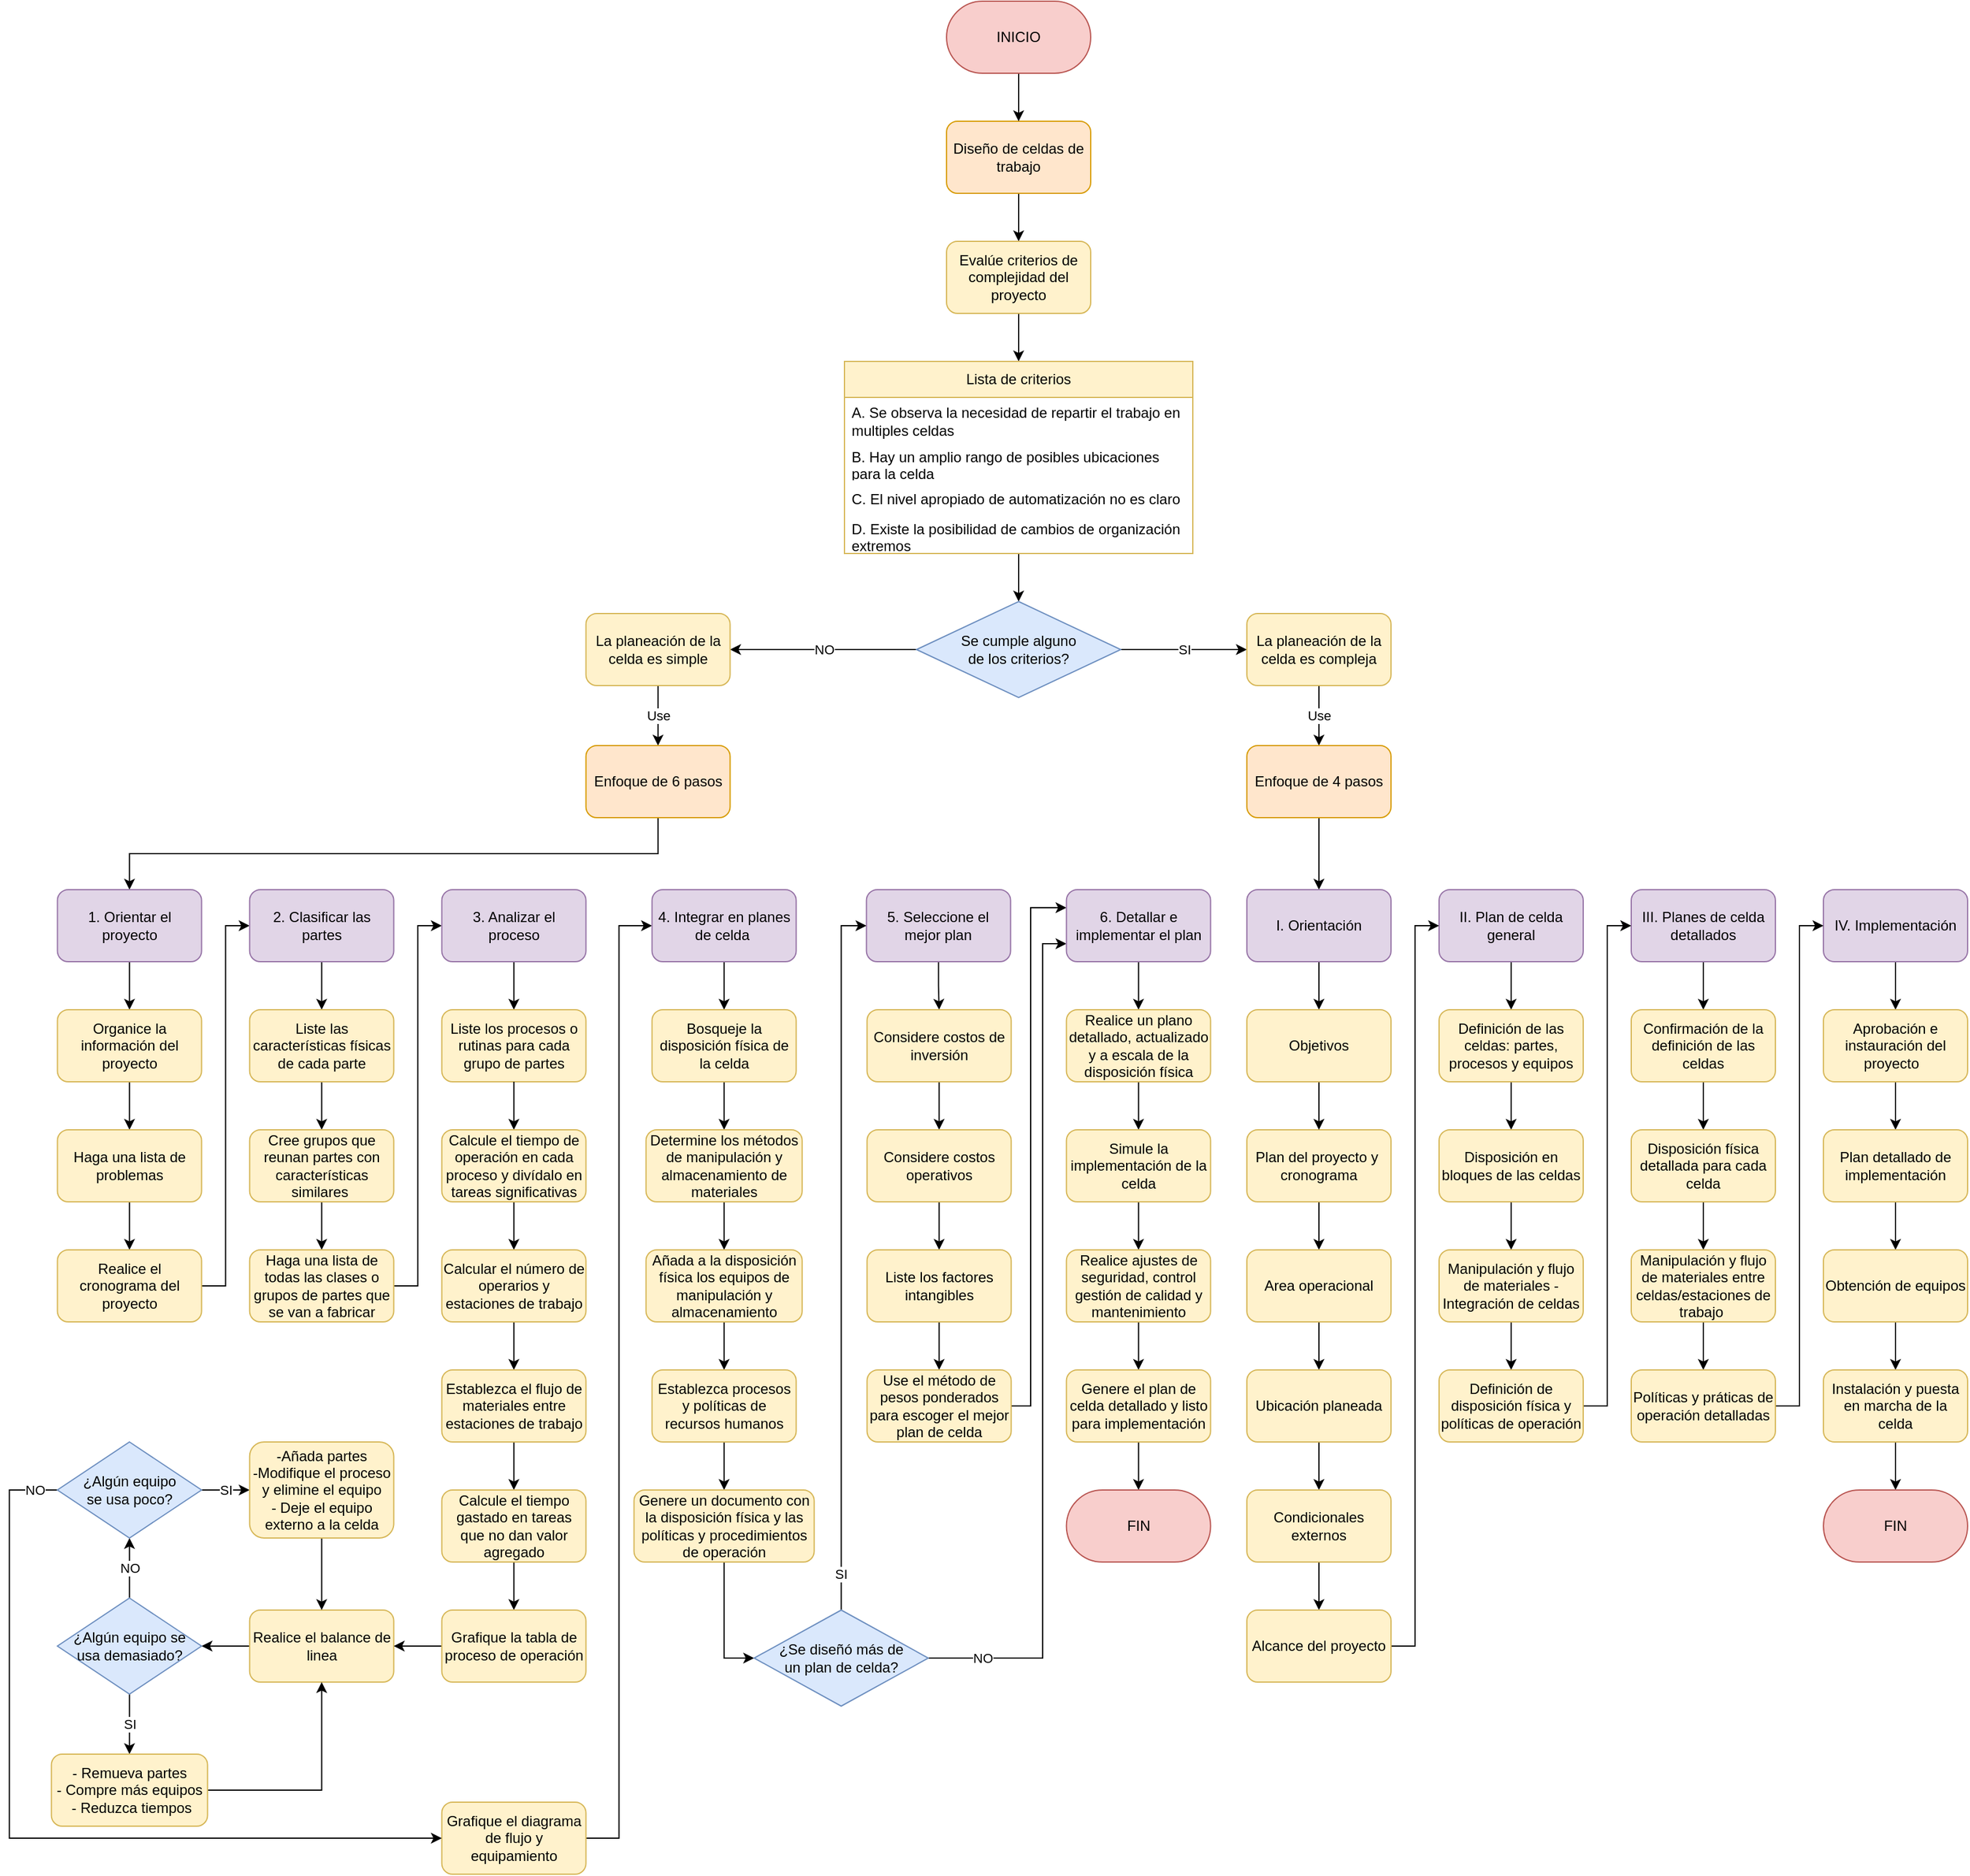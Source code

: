 <mxfile version="21.0.6" type="device"><diagram name="Página-1" id="BaXPqXV0YbZ2VAWERmrh"><mxGraphModel dx="2736" dy="2209" grid="1" gridSize="10" guides="1" tooltips="1" connect="1" arrows="1" fold="1" page="1" pageScale="1" pageWidth="827" pageHeight="1169" math="0" shadow="0"><root><mxCell id="0"/><mxCell id="1" parent="0"/><mxCell id="8aEs4Xe5mgo9QTxWwuup-3" value="" style="edgeStyle=orthogonalEdgeStyle;rounded=0;orthogonalLoop=1;jettySize=auto;html=1;" edge="1" parent="1" source="8aEs4Xe5mgo9QTxWwuup-1" target="8aEs4Xe5mgo9QTxWwuup-2"><mxGeometry relative="1" as="geometry"/></mxCell><mxCell id="8aEs4Xe5mgo9QTxWwuup-1" value="Diseño de celdas de trabajo" style="rounded=1;whiteSpace=wrap;html=1;fillColor=#ffe6cc;strokeColor=#d79b00;" vertex="1" parent="1"><mxGeometry x="370" y="40" width="120" height="60" as="geometry"/></mxCell><mxCell id="8aEs4Xe5mgo9QTxWwuup-9" style="edgeStyle=orthogonalEdgeStyle;rounded=0;orthogonalLoop=1;jettySize=auto;html=1;exitX=0.5;exitY=1;exitDx=0;exitDy=0;entryX=0.5;entryY=0;entryDx=0;entryDy=0;" edge="1" parent="1" source="8aEs4Xe5mgo9QTxWwuup-2" target="8aEs4Xe5mgo9QTxWwuup-4"><mxGeometry relative="1" as="geometry"/></mxCell><mxCell id="8aEs4Xe5mgo9QTxWwuup-2" value="Evalúe criterios de complejidad del proyecto" style="rounded=1;whiteSpace=wrap;html=1;fillColor=#fff2cc;strokeColor=#d6b656;" vertex="1" parent="1"><mxGeometry x="370" y="140" width="120" height="60" as="geometry"/></mxCell><mxCell id="8aEs4Xe5mgo9QTxWwuup-14" value="" style="edgeStyle=orthogonalEdgeStyle;rounded=0;orthogonalLoop=1;jettySize=auto;html=1;" edge="1" parent="1" source="8aEs4Xe5mgo9QTxWwuup-4" target="8aEs4Xe5mgo9QTxWwuup-13"><mxGeometry relative="1" as="geometry"/></mxCell><mxCell id="8aEs4Xe5mgo9QTxWwuup-4" value="Lista de criterios" style="swimlane;fontStyle=0;childLayout=stackLayout;horizontal=1;startSize=30;horizontalStack=0;resizeParent=1;resizeParentMax=0;resizeLast=0;collapsible=1;marginBottom=0;whiteSpace=wrap;html=1;fillColor=#fff2cc;strokeColor=#d6b656;" vertex="1" parent="1"><mxGeometry x="285" y="240" width="290" height="160" as="geometry"/></mxCell><mxCell id="8aEs4Xe5mgo9QTxWwuup-5" value="A. Se observa la necesidad de repartir el trabajo en multiples celdas&amp;nbsp;" style="text;strokeColor=none;fillColor=none;align=left;verticalAlign=middle;spacingLeft=4;spacingRight=4;overflow=hidden;points=[[0,0.5],[1,0.5]];portConstraint=eastwest;rotatable=0;whiteSpace=wrap;html=1;" vertex="1" parent="8aEs4Xe5mgo9QTxWwuup-4"><mxGeometry y="30" width="290" height="40" as="geometry"/></mxCell><mxCell id="8aEs4Xe5mgo9QTxWwuup-6" value="B. Hay un amplio rango de posibles ubicaciones para la celda" style="text;strokeColor=none;fillColor=none;align=left;verticalAlign=middle;spacingLeft=4;spacingRight=4;overflow=hidden;points=[[0,0.5],[1,0.5]];portConstraint=eastwest;rotatable=0;whiteSpace=wrap;html=1;" vertex="1" parent="8aEs4Xe5mgo9QTxWwuup-4"><mxGeometry y="70" width="290" height="30" as="geometry"/></mxCell><mxCell id="8aEs4Xe5mgo9QTxWwuup-7" value="C. El nivel apropiado de automatización no es claro" style="text;strokeColor=none;fillColor=none;align=left;verticalAlign=middle;spacingLeft=4;spacingRight=4;overflow=hidden;points=[[0,0.5],[1,0.5]];portConstraint=eastwest;rotatable=0;whiteSpace=wrap;html=1;" vertex="1" parent="8aEs4Xe5mgo9QTxWwuup-4"><mxGeometry y="100" width="290" height="30" as="geometry"/></mxCell><mxCell id="8aEs4Xe5mgo9QTxWwuup-10" value="D. Existe la posibilidad de cambios de organización extremos" style="text;strokeColor=none;fillColor=none;align=left;verticalAlign=middle;spacingLeft=4;spacingRight=4;overflow=hidden;points=[[0,0.5],[1,0.5]];portConstraint=eastwest;rotatable=0;whiteSpace=wrap;html=1;" vertex="1" parent="8aEs4Xe5mgo9QTxWwuup-4"><mxGeometry y="130" width="290" height="30" as="geometry"/></mxCell><mxCell id="8aEs4Xe5mgo9QTxWwuup-17" value="NO" style="edgeStyle=orthogonalEdgeStyle;rounded=0;orthogonalLoop=1;jettySize=auto;html=1;" edge="1" parent="1" source="8aEs4Xe5mgo9QTxWwuup-13" target="8aEs4Xe5mgo9QTxWwuup-16"><mxGeometry relative="1" as="geometry"/></mxCell><mxCell id="8aEs4Xe5mgo9QTxWwuup-21" value="SI" style="edgeStyle=orthogonalEdgeStyle;rounded=0;orthogonalLoop=1;jettySize=auto;html=1;" edge="1" parent="1" source="8aEs4Xe5mgo9QTxWwuup-13" target="8aEs4Xe5mgo9QTxWwuup-20"><mxGeometry relative="1" as="geometry"/></mxCell><mxCell id="8aEs4Xe5mgo9QTxWwuup-13" value="Se cumple alguno &lt;br&gt;de los criterios?" style="rhombus;whiteSpace=wrap;html=1;fontStyle=0;startSize=30;fillColor=#dae8fc;strokeColor=#6c8ebf;" vertex="1" parent="1"><mxGeometry x="345" y="440" width="170" height="80" as="geometry"/></mxCell><mxCell id="8aEs4Xe5mgo9QTxWwuup-19" value="Use" style="edgeStyle=orthogonalEdgeStyle;rounded=0;orthogonalLoop=1;jettySize=auto;html=1;" edge="1" parent="1" source="8aEs4Xe5mgo9QTxWwuup-16" target="8aEs4Xe5mgo9QTxWwuup-18"><mxGeometry relative="1" as="geometry"/></mxCell><mxCell id="8aEs4Xe5mgo9QTxWwuup-16" value="La planeación de la celda es simple" style="rounded=1;whiteSpace=wrap;html=1;fontStyle=0;startSize=30;fillColor=#fff2cc;strokeColor=#d6b656;" vertex="1" parent="1"><mxGeometry x="69.8" y="450" width="120" height="60" as="geometry"/></mxCell><mxCell id="8aEs4Xe5mgo9QTxWwuup-25" value="" style="edgeStyle=orthogonalEdgeStyle;rounded=0;orthogonalLoop=1;jettySize=auto;html=1;exitX=0.5;exitY=1;exitDx=0;exitDy=0;" edge="1" parent="1" source="8aEs4Xe5mgo9QTxWwuup-18" target="8aEs4Xe5mgo9QTxWwuup-24"><mxGeometry relative="1" as="geometry"/></mxCell><mxCell id="8aEs4Xe5mgo9QTxWwuup-18" value="Enfoque de 6 pasos" style="rounded=1;whiteSpace=wrap;html=1;fontStyle=0;startSize=30;fillColor=#ffe6cc;strokeColor=#d79b00;" vertex="1" parent="1"><mxGeometry x="69.8" y="560" width="120" height="60" as="geometry"/></mxCell><mxCell id="8aEs4Xe5mgo9QTxWwuup-23" value="Use" style="edgeStyle=orthogonalEdgeStyle;rounded=0;orthogonalLoop=1;jettySize=auto;html=1;" edge="1" parent="1" source="8aEs4Xe5mgo9QTxWwuup-20" target="8aEs4Xe5mgo9QTxWwuup-22"><mxGeometry relative="1" as="geometry"/></mxCell><mxCell id="8aEs4Xe5mgo9QTxWwuup-20" value="La planeación de la celda es compleja" style="rounded=1;whiteSpace=wrap;html=1;fontStyle=0;startSize=30;fillColor=#fff2cc;strokeColor=#d6b656;" vertex="1" parent="1"><mxGeometry x="620" y="450" width="120" height="60" as="geometry"/></mxCell><mxCell id="8aEs4Xe5mgo9QTxWwuup-178" value="" style="edgeStyle=orthogonalEdgeStyle;rounded=0;orthogonalLoop=1;jettySize=auto;html=1;" edge="1" parent="1" source="8aEs4Xe5mgo9QTxWwuup-22" target="8aEs4Xe5mgo9QTxWwuup-132"><mxGeometry relative="1" as="geometry"/></mxCell><mxCell id="8aEs4Xe5mgo9QTxWwuup-22" value="Enfoque de 4 pasos" style="whiteSpace=wrap;html=1;rounded=1;fontStyle=0;startSize=30;fillColor=#ffe6cc;strokeColor=#d79b00;" vertex="1" parent="1"><mxGeometry x="620" y="560" width="120" height="60" as="geometry"/></mxCell><mxCell id="8aEs4Xe5mgo9QTxWwuup-35" value="" style="edgeStyle=orthogonalEdgeStyle;rounded=0;orthogonalLoop=1;jettySize=auto;html=1;" edge="1" parent="1" source="8aEs4Xe5mgo9QTxWwuup-24" target="8aEs4Xe5mgo9QTxWwuup-34"><mxGeometry relative="1" as="geometry"/></mxCell><mxCell id="8aEs4Xe5mgo9QTxWwuup-24" value="1. Orientar el proyecto" style="rounded=1;whiteSpace=wrap;html=1;fontStyle=0;startSize=30;fillColor=#e1d5e7;strokeColor=#9673a6;" vertex="1" parent="1"><mxGeometry x="-370.2" y="680" width="120" height="60" as="geometry"/></mxCell><mxCell id="8aEs4Xe5mgo9QTxWwuup-37" value="" style="edgeStyle=orthogonalEdgeStyle;rounded=0;orthogonalLoop=1;jettySize=auto;html=1;" edge="1" parent="1" source="8aEs4Xe5mgo9QTxWwuup-34" target="8aEs4Xe5mgo9QTxWwuup-36"><mxGeometry relative="1" as="geometry"/></mxCell><mxCell id="8aEs4Xe5mgo9QTxWwuup-34" value="Organice la información del proyecto" style="whiteSpace=wrap;html=1;rounded=1;fontStyle=0;startSize=30;fillColor=#fff2cc;strokeColor=#d6b656;" vertex="1" parent="1"><mxGeometry x="-370.2" y="780" width="120" height="60" as="geometry"/></mxCell><mxCell id="8aEs4Xe5mgo9QTxWwuup-41" value="" style="edgeStyle=orthogonalEdgeStyle;rounded=0;orthogonalLoop=1;jettySize=auto;html=1;" edge="1" parent="1" source="8aEs4Xe5mgo9QTxWwuup-36" target="8aEs4Xe5mgo9QTxWwuup-40"><mxGeometry relative="1" as="geometry"/></mxCell><mxCell id="8aEs4Xe5mgo9QTxWwuup-36" value="Haga una lista de problemas" style="whiteSpace=wrap;html=1;rounded=1;fontStyle=0;startSize=30;fillColor=#fff2cc;strokeColor=#d6b656;" vertex="1" parent="1"><mxGeometry x="-370.2" y="880" width="120" height="60" as="geometry"/></mxCell><mxCell id="8aEs4Xe5mgo9QTxWwuup-45" value="" style="edgeStyle=orthogonalEdgeStyle;rounded=0;orthogonalLoop=1;jettySize=auto;html=1;entryX=0;entryY=0.5;entryDx=0;entryDy=0;" edge="1" parent="1" source="8aEs4Xe5mgo9QTxWwuup-40" target="8aEs4Xe5mgo9QTxWwuup-44"><mxGeometry relative="1" as="geometry"/></mxCell><mxCell id="8aEs4Xe5mgo9QTxWwuup-40" value="Realice el cronograma del proyecto" style="whiteSpace=wrap;html=1;rounded=1;fontStyle=0;startSize=30;fillColor=#fff2cc;strokeColor=#d6b656;" vertex="1" parent="1"><mxGeometry x="-370.2" y="980" width="120" height="60" as="geometry"/></mxCell><mxCell id="8aEs4Xe5mgo9QTxWwuup-47" value="" style="edgeStyle=orthogonalEdgeStyle;rounded=0;orthogonalLoop=1;jettySize=auto;html=1;" edge="1" parent="1" source="8aEs4Xe5mgo9QTxWwuup-44" target="8aEs4Xe5mgo9QTxWwuup-46"><mxGeometry relative="1" as="geometry"/></mxCell><mxCell id="8aEs4Xe5mgo9QTxWwuup-44" value="2. Clasificar las partes" style="whiteSpace=wrap;html=1;rounded=1;fontStyle=0;startSize=30;fillColor=#e1d5e7;strokeColor=#9673a6;" vertex="1" parent="1"><mxGeometry x="-210.2" y="680" width="120" height="60" as="geometry"/></mxCell><mxCell id="8aEs4Xe5mgo9QTxWwuup-54" value="" style="edgeStyle=orthogonalEdgeStyle;rounded=0;orthogonalLoop=1;jettySize=auto;html=1;" edge="1" parent="1" source="8aEs4Xe5mgo9QTxWwuup-46" target="8aEs4Xe5mgo9QTxWwuup-53"><mxGeometry relative="1" as="geometry"/></mxCell><mxCell id="8aEs4Xe5mgo9QTxWwuup-46" value="Liste las características físicas de cada parte" style="whiteSpace=wrap;html=1;rounded=1;fontStyle=0;startSize=30;fillColor=#fff2cc;strokeColor=#d6b656;" vertex="1" parent="1"><mxGeometry x="-210.2" y="780" width="120" height="60" as="geometry"/></mxCell><mxCell id="8aEs4Xe5mgo9QTxWwuup-56" value="" style="edgeStyle=orthogonalEdgeStyle;rounded=0;orthogonalLoop=1;jettySize=auto;html=1;" edge="1" parent="1" source="8aEs4Xe5mgo9QTxWwuup-53" target="8aEs4Xe5mgo9QTxWwuup-55"><mxGeometry relative="1" as="geometry"/></mxCell><mxCell id="8aEs4Xe5mgo9QTxWwuup-53" value="Cree grupos que reunan partes con características similares&amp;nbsp;" style="whiteSpace=wrap;html=1;rounded=1;fontStyle=0;startSize=30;fillColor=#fff2cc;strokeColor=#d6b656;" vertex="1" parent="1"><mxGeometry x="-210.2" y="880" width="120" height="60" as="geometry"/></mxCell><mxCell id="8aEs4Xe5mgo9QTxWwuup-58" value="" style="edgeStyle=orthogonalEdgeStyle;rounded=0;orthogonalLoop=1;jettySize=auto;html=1;entryX=0;entryY=0.5;entryDx=0;entryDy=0;" edge="1" parent="1" source="8aEs4Xe5mgo9QTxWwuup-55" target="8aEs4Xe5mgo9QTxWwuup-57"><mxGeometry relative="1" as="geometry"/></mxCell><mxCell id="8aEs4Xe5mgo9QTxWwuup-55" value="Haga una lista de todas las clases o grupos de partes que se van a fabricar" style="whiteSpace=wrap;html=1;rounded=1;fontStyle=0;startSize=30;fillColor=#fff2cc;strokeColor=#d6b656;" vertex="1" parent="1"><mxGeometry x="-210.2" y="980" width="120" height="60" as="geometry"/></mxCell><mxCell id="8aEs4Xe5mgo9QTxWwuup-60" value="" style="edgeStyle=orthogonalEdgeStyle;rounded=0;orthogonalLoop=1;jettySize=auto;html=1;" edge="1" parent="1" source="8aEs4Xe5mgo9QTxWwuup-57" target="8aEs4Xe5mgo9QTxWwuup-59"><mxGeometry relative="1" as="geometry"/></mxCell><mxCell id="8aEs4Xe5mgo9QTxWwuup-57" value="3. Analizar el &lt;br&gt;proceso" style="whiteSpace=wrap;html=1;rounded=1;fontStyle=0;startSize=30;fillColor=#e1d5e7;strokeColor=#9673a6;" vertex="1" parent="1"><mxGeometry x="-50.2" y="680" width="120" height="60" as="geometry"/></mxCell><mxCell id="8aEs4Xe5mgo9QTxWwuup-59" value="Liste los procesos o rutinas para cada grupo de partes" style="whiteSpace=wrap;html=1;rounded=1;fontStyle=0;startSize=30;fillColor=#fff2cc;strokeColor=#d6b656;" vertex="1" parent="1"><mxGeometry x="-50.2" y="780" width="120" height="60" as="geometry"/></mxCell><mxCell id="8aEs4Xe5mgo9QTxWwuup-64" value="" style="edgeStyle=orthogonalEdgeStyle;rounded=0;orthogonalLoop=1;jettySize=auto;html=1;exitX=0.5;exitY=1;exitDx=0;exitDy=0;" edge="1" parent="1" source="8aEs4Xe5mgo9QTxWwuup-59" target="8aEs4Xe5mgo9QTxWwuup-63"><mxGeometry relative="1" as="geometry"><mxPoint x="9.8" y="940" as="sourcePoint"/></mxGeometry></mxCell><mxCell id="8aEs4Xe5mgo9QTxWwuup-66" value="" style="edgeStyle=orthogonalEdgeStyle;rounded=0;orthogonalLoop=1;jettySize=auto;html=1;" edge="1" parent="1" source="8aEs4Xe5mgo9QTxWwuup-63" target="8aEs4Xe5mgo9QTxWwuup-65"><mxGeometry relative="1" as="geometry"/></mxCell><mxCell id="8aEs4Xe5mgo9QTxWwuup-63" value="Calcule el tiempo de operación en cada proceso y divídalo en tareas significativas" style="whiteSpace=wrap;html=1;rounded=1;fontStyle=0;startSize=30;fillColor=#fff2cc;strokeColor=#d6b656;" vertex="1" parent="1"><mxGeometry x="-50.2" y="880" width="120" height="60" as="geometry"/></mxCell><mxCell id="8aEs4Xe5mgo9QTxWwuup-68" value="" style="edgeStyle=orthogonalEdgeStyle;rounded=0;orthogonalLoop=1;jettySize=auto;html=1;" edge="1" parent="1" source="8aEs4Xe5mgo9QTxWwuup-65" target="8aEs4Xe5mgo9QTxWwuup-67"><mxGeometry relative="1" as="geometry"/></mxCell><mxCell id="8aEs4Xe5mgo9QTxWwuup-65" value="Calcular el número de operarios y estaciones de trabajo" style="whiteSpace=wrap;html=1;rounded=1;fontStyle=0;startSize=30;fillColor=#fff2cc;strokeColor=#d6b656;" vertex="1" parent="1"><mxGeometry x="-50.2" y="980" width="120" height="60" as="geometry"/></mxCell><mxCell id="8aEs4Xe5mgo9QTxWwuup-70" value="" style="edgeStyle=orthogonalEdgeStyle;rounded=0;orthogonalLoop=1;jettySize=auto;html=1;" edge="1" parent="1" source="8aEs4Xe5mgo9QTxWwuup-67" target="8aEs4Xe5mgo9QTxWwuup-69"><mxGeometry relative="1" as="geometry"/></mxCell><mxCell id="8aEs4Xe5mgo9QTxWwuup-67" value="Establezca el flujo de materiales entre estaciones de trabajo" style="whiteSpace=wrap;html=1;rounded=1;fontStyle=0;startSize=30;fillColor=#fff2cc;strokeColor=#d6b656;" vertex="1" parent="1"><mxGeometry x="-50.2" y="1080" width="120" height="60" as="geometry"/></mxCell><mxCell id="8aEs4Xe5mgo9QTxWwuup-77" value="" style="edgeStyle=orthogonalEdgeStyle;rounded=0;orthogonalLoop=1;jettySize=auto;html=1;" edge="1" parent="1" source="8aEs4Xe5mgo9QTxWwuup-69" target="8aEs4Xe5mgo9QTxWwuup-76"><mxGeometry relative="1" as="geometry"/></mxCell><mxCell id="8aEs4Xe5mgo9QTxWwuup-69" value="Calcule el tiempo gastado en tareas que no dan valor agregado" style="whiteSpace=wrap;html=1;rounded=1;fontStyle=0;startSize=30;fillColor=#fff2cc;strokeColor=#d6b656;" vertex="1" parent="1"><mxGeometry x="-50.2" y="1180" width="120" height="60" as="geometry"/></mxCell><mxCell id="8aEs4Xe5mgo9QTxWwuup-82" value="" style="edgeStyle=orthogonalEdgeStyle;rounded=0;orthogonalLoop=1;jettySize=auto;html=1;" edge="1" parent="1" source="8aEs4Xe5mgo9QTxWwuup-71" target="8aEs4Xe5mgo9QTxWwuup-81"><mxGeometry relative="1" as="geometry"/></mxCell><mxCell id="8aEs4Xe5mgo9QTxWwuup-71" value="Realice el balance de linea" style="whiteSpace=wrap;html=1;rounded=1;fontStyle=0;startSize=30;fillColor=#fff2cc;strokeColor=#d6b656;" vertex="1" parent="1"><mxGeometry x="-210.2" y="1280" width="120" height="60" as="geometry"/></mxCell><mxCell id="8aEs4Xe5mgo9QTxWwuup-80" value="" style="edgeStyle=orthogonalEdgeStyle;rounded=0;orthogonalLoop=1;jettySize=auto;html=1;entryX=0;entryY=0.5;entryDx=0;entryDy=0;" edge="1" parent="1" source="8aEs4Xe5mgo9QTxWwuup-73" target="8aEs4Xe5mgo9QTxWwuup-79"><mxGeometry relative="1" as="geometry"/></mxCell><mxCell id="8aEs4Xe5mgo9QTxWwuup-73" value="Grafique el diagrama de flujo y equipamiento" style="whiteSpace=wrap;html=1;rounded=1;fontStyle=0;startSize=30;fillColor=#fff2cc;strokeColor=#d6b656;" vertex="1" parent="1"><mxGeometry x="-50.2" y="1440" width="120" height="60" as="geometry"/></mxCell><mxCell id="8aEs4Xe5mgo9QTxWwuup-78" value="" style="edgeStyle=orthogonalEdgeStyle;rounded=0;orthogonalLoop=1;jettySize=auto;html=1;" edge="1" parent="1" source="8aEs4Xe5mgo9QTxWwuup-76" target="8aEs4Xe5mgo9QTxWwuup-71"><mxGeometry relative="1" as="geometry"/></mxCell><mxCell id="8aEs4Xe5mgo9QTxWwuup-76" value="Grafique la tabla de proceso de operación" style="whiteSpace=wrap;html=1;rounded=1;fontStyle=0;startSize=30;fillColor=#fff2cc;strokeColor=#d6b656;" vertex="1" parent="1"><mxGeometry x="-50.2" y="1280" width="120" height="60" as="geometry"/></mxCell><mxCell id="8aEs4Xe5mgo9QTxWwuup-95" value="" style="edgeStyle=orthogonalEdgeStyle;rounded=0;orthogonalLoop=1;jettySize=auto;html=1;" edge="1" parent="1" source="8aEs4Xe5mgo9QTxWwuup-79" target="8aEs4Xe5mgo9QTxWwuup-94"><mxGeometry relative="1" as="geometry"/></mxCell><mxCell id="8aEs4Xe5mgo9QTxWwuup-79" value="4. Integrar en planes de celda&amp;nbsp;" style="whiteSpace=wrap;html=1;rounded=1;fontStyle=0;startSize=30;fillColor=#e1d5e7;strokeColor=#9673a6;" vertex="1" parent="1"><mxGeometry x="124.8" y="680" width="120" height="60" as="geometry"/></mxCell><mxCell id="8aEs4Xe5mgo9QTxWwuup-87" value="SI" style="edgeStyle=orthogonalEdgeStyle;rounded=0;orthogonalLoop=1;jettySize=auto;html=1;" edge="1" parent="1" source="8aEs4Xe5mgo9QTxWwuup-81" target="8aEs4Xe5mgo9QTxWwuup-86"><mxGeometry relative="1" as="geometry"/></mxCell><mxCell id="8aEs4Xe5mgo9QTxWwuup-89" value="NO" style="edgeStyle=orthogonalEdgeStyle;rounded=0;orthogonalLoop=1;jettySize=auto;html=1;" edge="1" parent="1" source="8aEs4Xe5mgo9QTxWwuup-81" target="8aEs4Xe5mgo9QTxWwuup-83"><mxGeometry relative="1" as="geometry"/></mxCell><mxCell id="8aEs4Xe5mgo9QTxWwuup-81" value="¿Algún equipo se &lt;br&gt;usa demasiado?" style="rhombus;whiteSpace=wrap;html=1;fillColor=#dae8fc;strokeColor=#6c8ebf;" vertex="1" parent="1"><mxGeometry x="-370.2" y="1270" width="120" height="80" as="geometry"/></mxCell><mxCell id="8aEs4Xe5mgo9QTxWwuup-91" value="SI" style="edgeStyle=orthogonalEdgeStyle;rounded=0;orthogonalLoop=1;jettySize=auto;html=1;" edge="1" parent="1" source="8aEs4Xe5mgo9QTxWwuup-83" target="8aEs4Xe5mgo9QTxWwuup-90"><mxGeometry relative="1" as="geometry"/></mxCell><mxCell id="8aEs4Xe5mgo9QTxWwuup-93" value="NO" style="edgeStyle=orthogonalEdgeStyle;rounded=0;orthogonalLoop=1;jettySize=auto;html=1;exitX=0;exitY=0.5;exitDx=0;exitDy=0;entryX=0;entryY=0.5;entryDx=0;entryDy=0;" edge="1" parent="1" source="8aEs4Xe5mgo9QTxWwuup-83" target="8aEs4Xe5mgo9QTxWwuup-73"><mxGeometry x="-0.945" relative="1" as="geometry"><mxPoint x="-140.2" y="1510" as="targetPoint"/><Array as="points"><mxPoint x="-410.2" y="1180"/><mxPoint x="-410.2" y="1470"/></Array><mxPoint as="offset"/></mxGeometry></mxCell><mxCell id="8aEs4Xe5mgo9QTxWwuup-83" value="¿Algún equipo &lt;br&gt;se usa poco?" style="rhombus;whiteSpace=wrap;html=1;fillColor=#dae8fc;strokeColor=#6c8ebf;" vertex="1" parent="1"><mxGeometry x="-370.2" y="1140" width="120" height="80" as="geometry"/></mxCell><mxCell id="8aEs4Xe5mgo9QTxWwuup-88" style="edgeStyle=orthogonalEdgeStyle;rounded=0;orthogonalLoop=1;jettySize=auto;html=1;exitX=1;exitY=0.5;exitDx=0;exitDy=0;entryX=0.5;entryY=1;entryDx=0;entryDy=0;" edge="1" parent="1" source="8aEs4Xe5mgo9QTxWwuup-86" target="8aEs4Xe5mgo9QTxWwuup-71"><mxGeometry relative="1" as="geometry"/></mxCell><mxCell id="8aEs4Xe5mgo9QTxWwuup-86" value="- Remueva partes&lt;br&gt;- Compre más equipos&lt;br&gt;&amp;nbsp;- Reduzca tiempos" style="rounded=1;whiteSpace=wrap;html=1;fillColor=#fff2cc;strokeColor=#d6b656;" vertex="1" parent="1"><mxGeometry x="-375.2" y="1400" width="130" height="60" as="geometry"/></mxCell><mxCell id="8aEs4Xe5mgo9QTxWwuup-92" value="" style="edgeStyle=orthogonalEdgeStyle;rounded=0;orthogonalLoop=1;jettySize=auto;html=1;" edge="1" parent="1" source="8aEs4Xe5mgo9QTxWwuup-90" target="8aEs4Xe5mgo9QTxWwuup-71"><mxGeometry relative="1" as="geometry"/></mxCell><mxCell id="8aEs4Xe5mgo9QTxWwuup-90" value="-Añada partes&lt;br&gt;-Modifique el proceso y elimine el equipo&lt;br&gt;- Deje el equipo externo a la celda" style="rounded=1;whiteSpace=wrap;html=1;fillColor=#fff2cc;strokeColor=#d6b656;" vertex="1" parent="1"><mxGeometry x="-210.2" y="1140" width="120" height="80" as="geometry"/></mxCell><mxCell id="8aEs4Xe5mgo9QTxWwuup-97" value="" style="edgeStyle=orthogonalEdgeStyle;rounded=0;orthogonalLoop=1;jettySize=auto;html=1;" edge="1" parent="1" source="8aEs4Xe5mgo9QTxWwuup-94" target="8aEs4Xe5mgo9QTxWwuup-96"><mxGeometry relative="1" as="geometry"/></mxCell><mxCell id="8aEs4Xe5mgo9QTxWwuup-94" value="Bosqueje la disposición física de la celda" style="whiteSpace=wrap;html=1;rounded=1;fontStyle=0;startSize=30;fillColor=#fff2cc;strokeColor=#d6b656;" vertex="1" parent="1"><mxGeometry x="124.8" y="780" width="120" height="60" as="geometry"/></mxCell><mxCell id="8aEs4Xe5mgo9QTxWwuup-99" value="" style="edgeStyle=orthogonalEdgeStyle;rounded=0;orthogonalLoop=1;jettySize=auto;html=1;" edge="1" parent="1" source="8aEs4Xe5mgo9QTxWwuup-96" target="8aEs4Xe5mgo9QTxWwuup-98"><mxGeometry relative="1" as="geometry"/></mxCell><mxCell id="8aEs4Xe5mgo9QTxWwuup-96" value="Determine los métodos de manipulación y almacenamiento de materiales" style="whiteSpace=wrap;html=1;rounded=1;fontStyle=0;startSize=30;fillColor=#fff2cc;strokeColor=#d6b656;" vertex="1" parent="1"><mxGeometry x="119.8" y="880" width="130" height="60" as="geometry"/></mxCell><mxCell id="8aEs4Xe5mgo9QTxWwuup-101" value="" style="edgeStyle=orthogonalEdgeStyle;rounded=0;orthogonalLoop=1;jettySize=auto;html=1;" edge="1" parent="1" source="8aEs4Xe5mgo9QTxWwuup-98" target="8aEs4Xe5mgo9QTxWwuup-100"><mxGeometry relative="1" as="geometry"/></mxCell><mxCell id="8aEs4Xe5mgo9QTxWwuup-98" value="Añada a la disposición física los equipos de manipulación y almacenamiento" style="whiteSpace=wrap;html=1;rounded=1;fontStyle=0;startSize=30;fillColor=#fff2cc;strokeColor=#d6b656;" vertex="1" parent="1"><mxGeometry x="119.8" y="980" width="130" height="60" as="geometry"/></mxCell><mxCell id="8aEs4Xe5mgo9QTxWwuup-103" value="" style="edgeStyle=orthogonalEdgeStyle;rounded=0;orthogonalLoop=1;jettySize=auto;html=1;" edge="1" parent="1" source="8aEs4Xe5mgo9QTxWwuup-100" target="8aEs4Xe5mgo9QTxWwuup-102"><mxGeometry relative="1" as="geometry"/></mxCell><mxCell id="8aEs4Xe5mgo9QTxWwuup-100" value="Establezca procesos y políticas de recursos humanos" style="rounded=1;whiteSpace=wrap;html=1;fontStyle=0;startSize=30;fillColor=#fff2cc;strokeColor=#d6b656;" vertex="1" parent="1"><mxGeometry x="124.8" y="1080" width="120" height="60" as="geometry"/></mxCell><mxCell id="8aEs4Xe5mgo9QTxWwuup-109" value="" style="edgeStyle=orthogonalEdgeStyle;rounded=0;orthogonalLoop=1;jettySize=auto;html=1;entryX=0;entryY=0.5;entryDx=0;entryDy=0;" edge="1" parent="1" source="8aEs4Xe5mgo9QTxWwuup-102" target="8aEs4Xe5mgo9QTxWwuup-108"><mxGeometry relative="1" as="geometry"/></mxCell><mxCell id="8aEs4Xe5mgo9QTxWwuup-102" value="Genere un documento con la disposición física y las políticas y procedimientos de operación" style="rounded=1;whiteSpace=wrap;html=1;fontStyle=0;startSize=30;fillColor=#fff2cc;strokeColor=#d6b656;" vertex="1" parent="1"><mxGeometry x="109.8" y="1180" width="150" height="60" as="geometry"/></mxCell><mxCell id="8aEs4Xe5mgo9QTxWwuup-107" value="" style="edgeStyle=orthogonalEdgeStyle;rounded=0;orthogonalLoop=1;jettySize=auto;html=1;" edge="1" parent="1" source="8aEs4Xe5mgo9QTxWwuup-104" target="8aEs4Xe5mgo9QTxWwuup-106"><mxGeometry relative="1" as="geometry"/></mxCell><mxCell id="8aEs4Xe5mgo9QTxWwuup-104" value="5. Seleccione el mejor plan" style="whiteSpace=wrap;html=1;rounded=1;fontStyle=0;startSize=30;fillColor=#e1d5e7;strokeColor=#9673a6;" vertex="1" parent="1"><mxGeometry x="303.3" y="680" width="120" height="60" as="geometry"/></mxCell><mxCell id="8aEs4Xe5mgo9QTxWwuup-113" value="" style="edgeStyle=orthogonalEdgeStyle;rounded=0;orthogonalLoop=1;jettySize=auto;html=1;" edge="1" parent="1" source="8aEs4Xe5mgo9QTxWwuup-106" target="8aEs4Xe5mgo9QTxWwuup-112"><mxGeometry relative="1" as="geometry"/></mxCell><mxCell id="8aEs4Xe5mgo9QTxWwuup-106" value="Considere costos de inversión" style="whiteSpace=wrap;html=1;rounded=1;fontStyle=0;startSize=30;fillColor=#fff2cc;strokeColor=#d6b656;" vertex="1" parent="1"><mxGeometry x="303.8" y="780" width="120" height="60" as="geometry"/></mxCell><mxCell id="8aEs4Xe5mgo9QTxWwuup-111" value="SI" style="edgeStyle=orthogonalEdgeStyle;rounded=0;orthogonalLoop=1;jettySize=auto;html=1;exitX=0.5;exitY=0;exitDx=0;exitDy=0;entryX=0;entryY=0.5;entryDx=0;entryDy=0;" edge="1" parent="1" source="8aEs4Xe5mgo9QTxWwuup-108" target="8aEs4Xe5mgo9QTxWwuup-104"><mxGeometry x="-0.898" relative="1" as="geometry"><mxPoint as="offset"/></mxGeometry></mxCell><mxCell id="8aEs4Xe5mgo9QTxWwuup-179" value="NO" style="edgeStyle=orthogonalEdgeStyle;rounded=0;orthogonalLoop=1;jettySize=auto;html=1;exitX=1;exitY=0.5;exitDx=0;exitDy=0;entryX=0;entryY=0.75;entryDx=0;entryDy=0;" edge="1" parent="1" source="8aEs4Xe5mgo9QTxWwuup-108" target="8aEs4Xe5mgo9QTxWwuup-118"><mxGeometry x="-0.873" relative="1" as="geometry"><Array as="points"><mxPoint x="450" y="1320"/><mxPoint x="450" y="725"/></Array><mxPoint as="offset"/></mxGeometry></mxCell><mxCell id="8aEs4Xe5mgo9QTxWwuup-108" value="¿Se diseñó más de &lt;br&gt;un plan de celda?" style="rhombus;whiteSpace=wrap;html=1;fillColor=#dae8fc;strokeColor=#6c8ebf;" vertex="1" parent="1"><mxGeometry x="209.8" y="1280" width="145" height="80" as="geometry"/></mxCell><mxCell id="8aEs4Xe5mgo9QTxWwuup-115" value="" style="edgeStyle=orthogonalEdgeStyle;rounded=0;orthogonalLoop=1;jettySize=auto;html=1;" edge="1" parent="1" source="8aEs4Xe5mgo9QTxWwuup-112" target="8aEs4Xe5mgo9QTxWwuup-114"><mxGeometry relative="1" as="geometry"/></mxCell><mxCell id="8aEs4Xe5mgo9QTxWwuup-112" value="Considere costos operativos" style="rounded=1;whiteSpace=wrap;html=1;fontStyle=0;startSize=30;fillColor=#fff2cc;strokeColor=#d6b656;" vertex="1" parent="1"><mxGeometry x="303.8" y="880" width="120" height="60" as="geometry"/></mxCell><mxCell id="8aEs4Xe5mgo9QTxWwuup-117" value="" style="edgeStyle=orthogonalEdgeStyle;rounded=0;orthogonalLoop=1;jettySize=auto;html=1;" edge="1" parent="1" source="8aEs4Xe5mgo9QTxWwuup-114" target="8aEs4Xe5mgo9QTxWwuup-116"><mxGeometry relative="1" as="geometry"/></mxCell><mxCell id="8aEs4Xe5mgo9QTxWwuup-114" value="Liste los factores intangibles" style="rounded=1;whiteSpace=wrap;html=1;fontStyle=0;startSize=30;fillColor=#fff2cc;strokeColor=#d6b656;" vertex="1" parent="1"><mxGeometry x="303.8" y="980" width="120" height="60" as="geometry"/></mxCell><mxCell id="8aEs4Xe5mgo9QTxWwuup-119" value="" style="edgeStyle=orthogonalEdgeStyle;rounded=0;orthogonalLoop=1;jettySize=auto;html=1;entryX=0;entryY=0.25;entryDx=0;entryDy=0;" edge="1" parent="1" source="8aEs4Xe5mgo9QTxWwuup-116" target="8aEs4Xe5mgo9QTxWwuup-118"><mxGeometry relative="1" as="geometry"><Array as="points"><mxPoint x="440" y="1110"/><mxPoint x="440" y="695"/></Array></mxGeometry></mxCell><mxCell id="8aEs4Xe5mgo9QTxWwuup-116" value="Use el método de pesos ponderados para escoger el mejor plan de celda" style="rounded=1;whiteSpace=wrap;html=1;fontStyle=0;startSize=30;fillColor=#fff2cc;strokeColor=#d6b656;" vertex="1" parent="1"><mxGeometry x="303.8" y="1080" width="120" height="60" as="geometry"/></mxCell><mxCell id="8aEs4Xe5mgo9QTxWwuup-121" value="" style="edgeStyle=orthogonalEdgeStyle;rounded=0;orthogonalLoop=1;jettySize=auto;html=1;" edge="1" parent="1" source="8aEs4Xe5mgo9QTxWwuup-118" target="8aEs4Xe5mgo9QTxWwuup-120"><mxGeometry relative="1" as="geometry"/></mxCell><mxCell id="8aEs4Xe5mgo9QTxWwuup-118" value="6. Detallar e implementar el plan" style="whiteSpace=wrap;html=1;rounded=1;fontStyle=0;startSize=30;fillColor=#e1d5e7;strokeColor=#9673a6;" vertex="1" parent="1"><mxGeometry x="469.8" y="680" width="120" height="60" as="geometry"/></mxCell><mxCell id="8aEs4Xe5mgo9QTxWwuup-123" value="" style="edgeStyle=orthogonalEdgeStyle;rounded=0;orthogonalLoop=1;jettySize=auto;html=1;" edge="1" parent="1" source="8aEs4Xe5mgo9QTxWwuup-120" target="8aEs4Xe5mgo9QTxWwuup-122"><mxGeometry relative="1" as="geometry"/></mxCell><mxCell id="8aEs4Xe5mgo9QTxWwuup-120" value="Realice un plano detallado, actualizado y a escala de la disposición física" style="rounded=1;whiteSpace=wrap;html=1;fontStyle=0;startSize=30;fillColor=#fff2cc;strokeColor=#d6b656;" vertex="1" parent="1"><mxGeometry x="469.8" y="780" width="120" height="60" as="geometry"/></mxCell><mxCell id="8aEs4Xe5mgo9QTxWwuup-125" value="" style="edgeStyle=orthogonalEdgeStyle;rounded=0;orthogonalLoop=1;jettySize=auto;html=1;" edge="1" parent="1" source="8aEs4Xe5mgo9QTxWwuup-122" target="8aEs4Xe5mgo9QTxWwuup-124"><mxGeometry relative="1" as="geometry"/></mxCell><mxCell id="8aEs4Xe5mgo9QTxWwuup-122" value="Simule la implementación de la celda" style="rounded=1;whiteSpace=wrap;html=1;fontStyle=0;startSize=30;fillColor=#fff2cc;strokeColor=#d6b656;" vertex="1" parent="1"><mxGeometry x="469.8" y="880" width="120" height="60" as="geometry"/></mxCell><mxCell id="8aEs4Xe5mgo9QTxWwuup-127" value="" style="edgeStyle=orthogonalEdgeStyle;rounded=0;orthogonalLoop=1;jettySize=auto;html=1;" edge="1" parent="1" source="8aEs4Xe5mgo9QTxWwuup-124" target="8aEs4Xe5mgo9QTxWwuup-126"><mxGeometry relative="1" as="geometry"/></mxCell><mxCell id="8aEs4Xe5mgo9QTxWwuup-124" value="Realice ajustes de seguridad, control gestión de calidad y mantenimiento" style="rounded=1;whiteSpace=wrap;html=1;fontStyle=0;startSize=30;fillColor=#fff2cc;strokeColor=#d6b656;" vertex="1" parent="1"><mxGeometry x="469.8" y="980" width="120" height="60" as="geometry"/></mxCell><mxCell id="8aEs4Xe5mgo9QTxWwuup-131" value="" style="edgeStyle=orthogonalEdgeStyle;rounded=0;orthogonalLoop=1;jettySize=auto;html=1;" edge="1" parent="1" source="8aEs4Xe5mgo9QTxWwuup-126" target="8aEs4Xe5mgo9QTxWwuup-130"><mxGeometry relative="1" as="geometry"/></mxCell><mxCell id="8aEs4Xe5mgo9QTxWwuup-126" value="Genere el plan de celda detallado y listo para implementación" style="whiteSpace=wrap;html=1;rounded=1;fontStyle=0;startSize=30;fillColor=#fff2cc;strokeColor=#d6b656;" vertex="1" parent="1"><mxGeometry x="469.8" y="1080" width="120" height="60" as="geometry"/></mxCell><mxCell id="8aEs4Xe5mgo9QTxWwuup-129" value="" style="edgeStyle=orthogonalEdgeStyle;rounded=0;orthogonalLoop=1;jettySize=auto;html=1;" edge="1" parent="1" source="8aEs4Xe5mgo9QTxWwuup-128" target="8aEs4Xe5mgo9QTxWwuup-1"><mxGeometry relative="1" as="geometry"/></mxCell><mxCell id="8aEs4Xe5mgo9QTxWwuup-128" value="INICIO" style="rounded=1;whiteSpace=wrap;html=1;arcSize=50;fillColor=#f8cecc;strokeColor=#b85450;" vertex="1" parent="1"><mxGeometry x="370" y="-60" width="120" height="60" as="geometry"/></mxCell><mxCell id="8aEs4Xe5mgo9QTxWwuup-130" value="FIN" style="rounded=1;whiteSpace=wrap;html=1;arcSize=50;fillColor=#f8cecc;strokeColor=#b85450;" vertex="1" parent="1"><mxGeometry x="469.8" y="1180" width="120" height="60" as="geometry"/></mxCell><mxCell id="8aEs4Xe5mgo9QTxWwuup-141" value="" style="edgeStyle=orthogonalEdgeStyle;rounded=0;orthogonalLoop=1;jettySize=auto;html=1;" edge="1" parent="1" source="8aEs4Xe5mgo9QTxWwuup-132" target="8aEs4Xe5mgo9QTxWwuup-140"><mxGeometry relative="1" as="geometry"/></mxCell><mxCell id="8aEs4Xe5mgo9QTxWwuup-132" value="I. Orientación" style="rounded=1;whiteSpace=wrap;html=1;fillColor=#e1d5e7;strokeColor=#9673a6;" vertex="1" parent="1"><mxGeometry x="620" y="680" width="120" height="60" as="geometry"/></mxCell><mxCell id="8aEs4Xe5mgo9QTxWwuup-160" value="" style="edgeStyle=orthogonalEdgeStyle;rounded=0;orthogonalLoop=1;jettySize=auto;html=1;" edge="1" parent="1" source="8aEs4Xe5mgo9QTxWwuup-133" target="8aEs4Xe5mgo9QTxWwuup-159"><mxGeometry relative="1" as="geometry"/></mxCell><mxCell id="8aEs4Xe5mgo9QTxWwuup-133" value="III. Planes de celda detallados" style="rounded=1;whiteSpace=wrap;html=1;fillColor=#e1d5e7;strokeColor=#9673a6;" vertex="1" parent="1"><mxGeometry x="940" y="680" width="120" height="60" as="geometry"/></mxCell><mxCell id="8aEs4Xe5mgo9QTxWwuup-151" value="" style="edgeStyle=orthogonalEdgeStyle;rounded=0;orthogonalLoop=1;jettySize=auto;html=1;" edge="1" parent="1" source="8aEs4Xe5mgo9QTxWwuup-134" target="8aEs4Xe5mgo9QTxWwuup-150"><mxGeometry relative="1" as="geometry"/></mxCell><mxCell id="8aEs4Xe5mgo9QTxWwuup-134" value="II. Plan de celda general" style="rounded=1;whiteSpace=wrap;html=1;fillColor=#e1d5e7;strokeColor=#9673a6;" vertex="1" parent="1"><mxGeometry x="780" y="680" width="120" height="60" as="geometry"/></mxCell><mxCell id="8aEs4Xe5mgo9QTxWwuup-169" value="" style="edgeStyle=orthogonalEdgeStyle;rounded=0;orthogonalLoop=1;jettySize=auto;html=1;" edge="1" parent="1" source="8aEs4Xe5mgo9QTxWwuup-135" target="8aEs4Xe5mgo9QTxWwuup-168"><mxGeometry relative="1" as="geometry"/></mxCell><mxCell id="8aEs4Xe5mgo9QTxWwuup-135" value="IV. Implementación" style="rounded=1;whiteSpace=wrap;html=1;fillColor=#e1d5e7;strokeColor=#9673a6;" vertex="1" parent="1"><mxGeometry x="1100" y="680" width="120" height="60" as="geometry"/></mxCell><mxCell id="8aEs4Xe5mgo9QTxWwuup-139" value="" style="edgeStyle=orthogonalEdgeStyle;rounded=0;orthogonalLoop=1;jettySize=auto;html=1;" edge="1" parent="1" source="8aEs4Xe5mgo9QTxWwuup-136" target="8aEs4Xe5mgo9QTxWwuup-138"><mxGeometry relative="1" as="geometry"/></mxCell><mxCell id="8aEs4Xe5mgo9QTxWwuup-136" value="Plan del proyecto y&amp;nbsp; cronograma" style="whiteSpace=wrap;html=1;rounded=1;fillColor=#fff2cc;strokeColor=#d6b656;" vertex="1" parent="1"><mxGeometry x="620" y="880" width="120" height="60" as="geometry"/></mxCell><mxCell id="8aEs4Xe5mgo9QTxWwuup-144" value="" style="edgeStyle=orthogonalEdgeStyle;rounded=0;orthogonalLoop=1;jettySize=auto;html=1;" edge="1" parent="1" source="8aEs4Xe5mgo9QTxWwuup-138" target="8aEs4Xe5mgo9QTxWwuup-143"><mxGeometry relative="1" as="geometry"/></mxCell><mxCell id="8aEs4Xe5mgo9QTxWwuup-138" value="Area operacional" style="whiteSpace=wrap;html=1;rounded=1;fillColor=#fff2cc;strokeColor=#d6b656;" vertex="1" parent="1"><mxGeometry x="620" y="980" width="120" height="60" as="geometry"/></mxCell><mxCell id="8aEs4Xe5mgo9QTxWwuup-142" value="" style="edgeStyle=orthogonalEdgeStyle;rounded=0;orthogonalLoop=1;jettySize=auto;html=1;" edge="1" parent="1" source="8aEs4Xe5mgo9QTxWwuup-140" target="8aEs4Xe5mgo9QTxWwuup-136"><mxGeometry relative="1" as="geometry"/></mxCell><mxCell id="8aEs4Xe5mgo9QTxWwuup-140" value="Objetivos" style="rounded=1;whiteSpace=wrap;html=1;fillColor=#fff2cc;strokeColor=#d6b656;" vertex="1" parent="1"><mxGeometry x="620" y="780" width="120" height="60" as="geometry"/></mxCell><mxCell id="8aEs4Xe5mgo9QTxWwuup-146" value="" style="edgeStyle=orthogonalEdgeStyle;rounded=0;orthogonalLoop=1;jettySize=auto;html=1;" edge="1" parent="1" source="8aEs4Xe5mgo9QTxWwuup-143" target="8aEs4Xe5mgo9QTxWwuup-145"><mxGeometry relative="1" as="geometry"/></mxCell><mxCell id="8aEs4Xe5mgo9QTxWwuup-143" value="Ubicación planeada" style="rounded=1;whiteSpace=wrap;html=1;fillColor=#fff2cc;strokeColor=#d6b656;" vertex="1" parent="1"><mxGeometry x="620" y="1080" width="120" height="60" as="geometry"/></mxCell><mxCell id="8aEs4Xe5mgo9QTxWwuup-148" value="" style="edgeStyle=orthogonalEdgeStyle;rounded=0;orthogonalLoop=1;jettySize=auto;html=1;" edge="1" parent="1" source="8aEs4Xe5mgo9QTxWwuup-145" target="8aEs4Xe5mgo9QTxWwuup-147"><mxGeometry relative="1" as="geometry"/></mxCell><mxCell id="8aEs4Xe5mgo9QTxWwuup-145" value="Condicionales externos" style="whiteSpace=wrap;html=1;rounded=1;fillColor=#fff2cc;strokeColor=#d6b656;" vertex="1" parent="1"><mxGeometry x="620" y="1180" width="120" height="60" as="geometry"/></mxCell><mxCell id="8aEs4Xe5mgo9QTxWwuup-149" style="edgeStyle=orthogonalEdgeStyle;rounded=0;orthogonalLoop=1;jettySize=auto;html=1;exitX=1;exitY=0.5;exitDx=0;exitDy=0;entryX=0;entryY=0.5;entryDx=0;entryDy=0;" edge="1" parent="1" source="8aEs4Xe5mgo9QTxWwuup-147" target="8aEs4Xe5mgo9QTxWwuup-134"><mxGeometry relative="1" as="geometry"><mxPoint x="780" y="910" as="targetPoint"/></mxGeometry></mxCell><mxCell id="8aEs4Xe5mgo9QTxWwuup-147" value="Alcance del proyecto" style="whiteSpace=wrap;html=1;rounded=1;fillColor=#fff2cc;strokeColor=#d6b656;" vertex="1" parent="1"><mxGeometry x="620" y="1280" width="120" height="60" as="geometry"/></mxCell><mxCell id="8aEs4Xe5mgo9QTxWwuup-153" value="" style="edgeStyle=orthogonalEdgeStyle;rounded=0;orthogonalLoop=1;jettySize=auto;html=1;" edge="1" parent="1" source="8aEs4Xe5mgo9QTxWwuup-150" target="8aEs4Xe5mgo9QTxWwuup-152"><mxGeometry relative="1" as="geometry"/></mxCell><mxCell id="8aEs4Xe5mgo9QTxWwuup-150" value="Definición de las celdas: partes, procesos y equipos" style="whiteSpace=wrap;html=1;rounded=1;fillColor=#fff2cc;strokeColor=#d6b656;" vertex="1" parent="1"><mxGeometry x="780" y="780" width="120" height="60" as="geometry"/></mxCell><mxCell id="8aEs4Xe5mgo9QTxWwuup-155" value="" style="edgeStyle=orthogonalEdgeStyle;rounded=0;orthogonalLoop=1;jettySize=auto;html=1;" edge="1" parent="1" source="8aEs4Xe5mgo9QTxWwuup-152" target="8aEs4Xe5mgo9QTxWwuup-154"><mxGeometry relative="1" as="geometry"/></mxCell><mxCell id="8aEs4Xe5mgo9QTxWwuup-152" value="Disposición en bloques de las celdas" style="rounded=1;whiteSpace=wrap;html=1;fillColor=#fff2cc;strokeColor=#d6b656;" vertex="1" parent="1"><mxGeometry x="780" y="880" width="120" height="60" as="geometry"/></mxCell><mxCell id="8aEs4Xe5mgo9QTxWwuup-157" value="" style="edgeStyle=orthogonalEdgeStyle;rounded=0;orthogonalLoop=1;jettySize=auto;html=1;" edge="1" parent="1" source="8aEs4Xe5mgo9QTxWwuup-154" target="8aEs4Xe5mgo9QTxWwuup-156"><mxGeometry relative="1" as="geometry"/></mxCell><mxCell id="8aEs4Xe5mgo9QTxWwuup-154" value="Manipulación y flujo de materiales - Integración de celdas" style="whiteSpace=wrap;html=1;rounded=1;fillColor=#fff2cc;strokeColor=#d6b656;" vertex="1" parent="1"><mxGeometry x="780" y="980" width="120" height="60" as="geometry"/></mxCell><mxCell id="8aEs4Xe5mgo9QTxWwuup-158" style="edgeStyle=orthogonalEdgeStyle;rounded=0;orthogonalLoop=1;jettySize=auto;html=1;exitX=1;exitY=0.5;exitDx=0;exitDy=0;entryX=0;entryY=0.5;entryDx=0;entryDy=0;" edge="1" parent="1" source="8aEs4Xe5mgo9QTxWwuup-156" target="8aEs4Xe5mgo9QTxWwuup-133"><mxGeometry relative="1" as="geometry"/></mxCell><mxCell id="8aEs4Xe5mgo9QTxWwuup-156" value="Definición de disposición física y políticas de operación" style="whiteSpace=wrap;html=1;rounded=1;fillColor=#fff2cc;strokeColor=#d6b656;" vertex="1" parent="1"><mxGeometry x="780" y="1080" width="120" height="60" as="geometry"/></mxCell><mxCell id="8aEs4Xe5mgo9QTxWwuup-162" value="" style="edgeStyle=orthogonalEdgeStyle;rounded=0;orthogonalLoop=1;jettySize=auto;html=1;" edge="1" parent="1" source="8aEs4Xe5mgo9QTxWwuup-159" target="8aEs4Xe5mgo9QTxWwuup-161"><mxGeometry relative="1" as="geometry"/></mxCell><mxCell id="8aEs4Xe5mgo9QTxWwuup-159" value="Confirmación de la definición de las celdas" style="whiteSpace=wrap;html=1;rounded=1;fillColor=#fff2cc;strokeColor=#d6b656;" vertex="1" parent="1"><mxGeometry x="940" y="780" width="120" height="60" as="geometry"/></mxCell><mxCell id="8aEs4Xe5mgo9QTxWwuup-164" value="" style="edgeStyle=orthogonalEdgeStyle;rounded=0;orthogonalLoop=1;jettySize=auto;html=1;" edge="1" parent="1" source="8aEs4Xe5mgo9QTxWwuup-161" target="8aEs4Xe5mgo9QTxWwuup-163"><mxGeometry relative="1" as="geometry"/></mxCell><mxCell id="8aEs4Xe5mgo9QTxWwuup-161" value="Disposición física detallada para cada celda" style="whiteSpace=wrap;html=1;rounded=1;fillColor=#fff2cc;strokeColor=#d6b656;" vertex="1" parent="1"><mxGeometry x="940" y="880" width="120" height="60" as="geometry"/></mxCell><mxCell id="8aEs4Xe5mgo9QTxWwuup-166" value="" style="edgeStyle=orthogonalEdgeStyle;rounded=0;orthogonalLoop=1;jettySize=auto;html=1;" edge="1" parent="1" source="8aEs4Xe5mgo9QTxWwuup-163" target="8aEs4Xe5mgo9QTxWwuup-165"><mxGeometry relative="1" as="geometry"/></mxCell><mxCell id="8aEs4Xe5mgo9QTxWwuup-163" value="Manipulación y flujo de materiales entre celdas/estaciones de trabajo&amp;nbsp;" style="whiteSpace=wrap;html=1;rounded=1;fillColor=#fff2cc;strokeColor=#d6b656;" vertex="1" parent="1"><mxGeometry x="940" y="980" width="120" height="60" as="geometry"/></mxCell><mxCell id="8aEs4Xe5mgo9QTxWwuup-167" style="edgeStyle=orthogonalEdgeStyle;rounded=0;orthogonalLoop=1;jettySize=auto;html=1;exitX=1;exitY=0.5;exitDx=0;exitDy=0;entryX=0;entryY=0.5;entryDx=0;entryDy=0;" edge="1" parent="1" source="8aEs4Xe5mgo9QTxWwuup-165" target="8aEs4Xe5mgo9QTxWwuup-135"><mxGeometry relative="1" as="geometry"/></mxCell><mxCell id="8aEs4Xe5mgo9QTxWwuup-165" value="Políticas y práticas de operación detalladas" style="whiteSpace=wrap;html=1;rounded=1;fillColor=#fff2cc;strokeColor=#d6b656;" vertex="1" parent="1"><mxGeometry x="940" y="1080" width="120" height="60" as="geometry"/></mxCell><mxCell id="8aEs4Xe5mgo9QTxWwuup-171" value="" style="edgeStyle=orthogonalEdgeStyle;rounded=0;orthogonalLoop=1;jettySize=auto;html=1;" edge="1" parent="1" source="8aEs4Xe5mgo9QTxWwuup-168" target="8aEs4Xe5mgo9QTxWwuup-170"><mxGeometry relative="1" as="geometry"/></mxCell><mxCell id="8aEs4Xe5mgo9QTxWwuup-168" value="Aprobación e instauración del proyecto&amp;nbsp;&amp;nbsp;" style="whiteSpace=wrap;html=1;rounded=1;fillColor=#fff2cc;strokeColor=#d6b656;" vertex="1" parent="1"><mxGeometry x="1100" y="780" width="120" height="60" as="geometry"/></mxCell><mxCell id="8aEs4Xe5mgo9QTxWwuup-173" value="" style="edgeStyle=orthogonalEdgeStyle;rounded=0;orthogonalLoop=1;jettySize=auto;html=1;" edge="1" parent="1" source="8aEs4Xe5mgo9QTxWwuup-170" target="8aEs4Xe5mgo9QTxWwuup-172"><mxGeometry relative="1" as="geometry"/></mxCell><mxCell id="8aEs4Xe5mgo9QTxWwuup-170" value="Plan detallado de implementación" style="whiteSpace=wrap;html=1;rounded=1;fillColor=#fff2cc;strokeColor=#d6b656;" vertex="1" parent="1"><mxGeometry x="1100" y="880" width="120" height="60" as="geometry"/></mxCell><mxCell id="8aEs4Xe5mgo9QTxWwuup-175" value="" style="edgeStyle=orthogonalEdgeStyle;rounded=0;orthogonalLoop=1;jettySize=auto;html=1;" edge="1" parent="1" source="8aEs4Xe5mgo9QTxWwuup-172" target="8aEs4Xe5mgo9QTxWwuup-174"><mxGeometry relative="1" as="geometry"/></mxCell><mxCell id="8aEs4Xe5mgo9QTxWwuup-172" value="Obtención de equipos" style="whiteSpace=wrap;html=1;rounded=1;fillColor=#fff2cc;strokeColor=#d6b656;" vertex="1" parent="1"><mxGeometry x="1100" y="980" width="120" height="60" as="geometry"/></mxCell><mxCell id="8aEs4Xe5mgo9QTxWwuup-177" value="" style="edgeStyle=orthogonalEdgeStyle;rounded=0;orthogonalLoop=1;jettySize=auto;html=1;" edge="1" parent="1" source="8aEs4Xe5mgo9QTxWwuup-174" target="8aEs4Xe5mgo9QTxWwuup-176"><mxGeometry relative="1" as="geometry"/></mxCell><mxCell id="8aEs4Xe5mgo9QTxWwuup-174" value="Instalación y puesta en marcha de la celda" style="whiteSpace=wrap;html=1;rounded=1;fillColor=#fff2cc;strokeColor=#d6b656;" vertex="1" parent="1"><mxGeometry x="1100" y="1080" width="120" height="60" as="geometry"/></mxCell><mxCell id="8aEs4Xe5mgo9QTxWwuup-176" value="FIN" style="rounded=1;whiteSpace=wrap;html=1;arcSize=50;fillColor=#f8cecc;strokeColor=#b85450;" vertex="1" parent="1"><mxGeometry x="1100" y="1180" width="120" height="60" as="geometry"/></mxCell></root></mxGraphModel></diagram></mxfile>